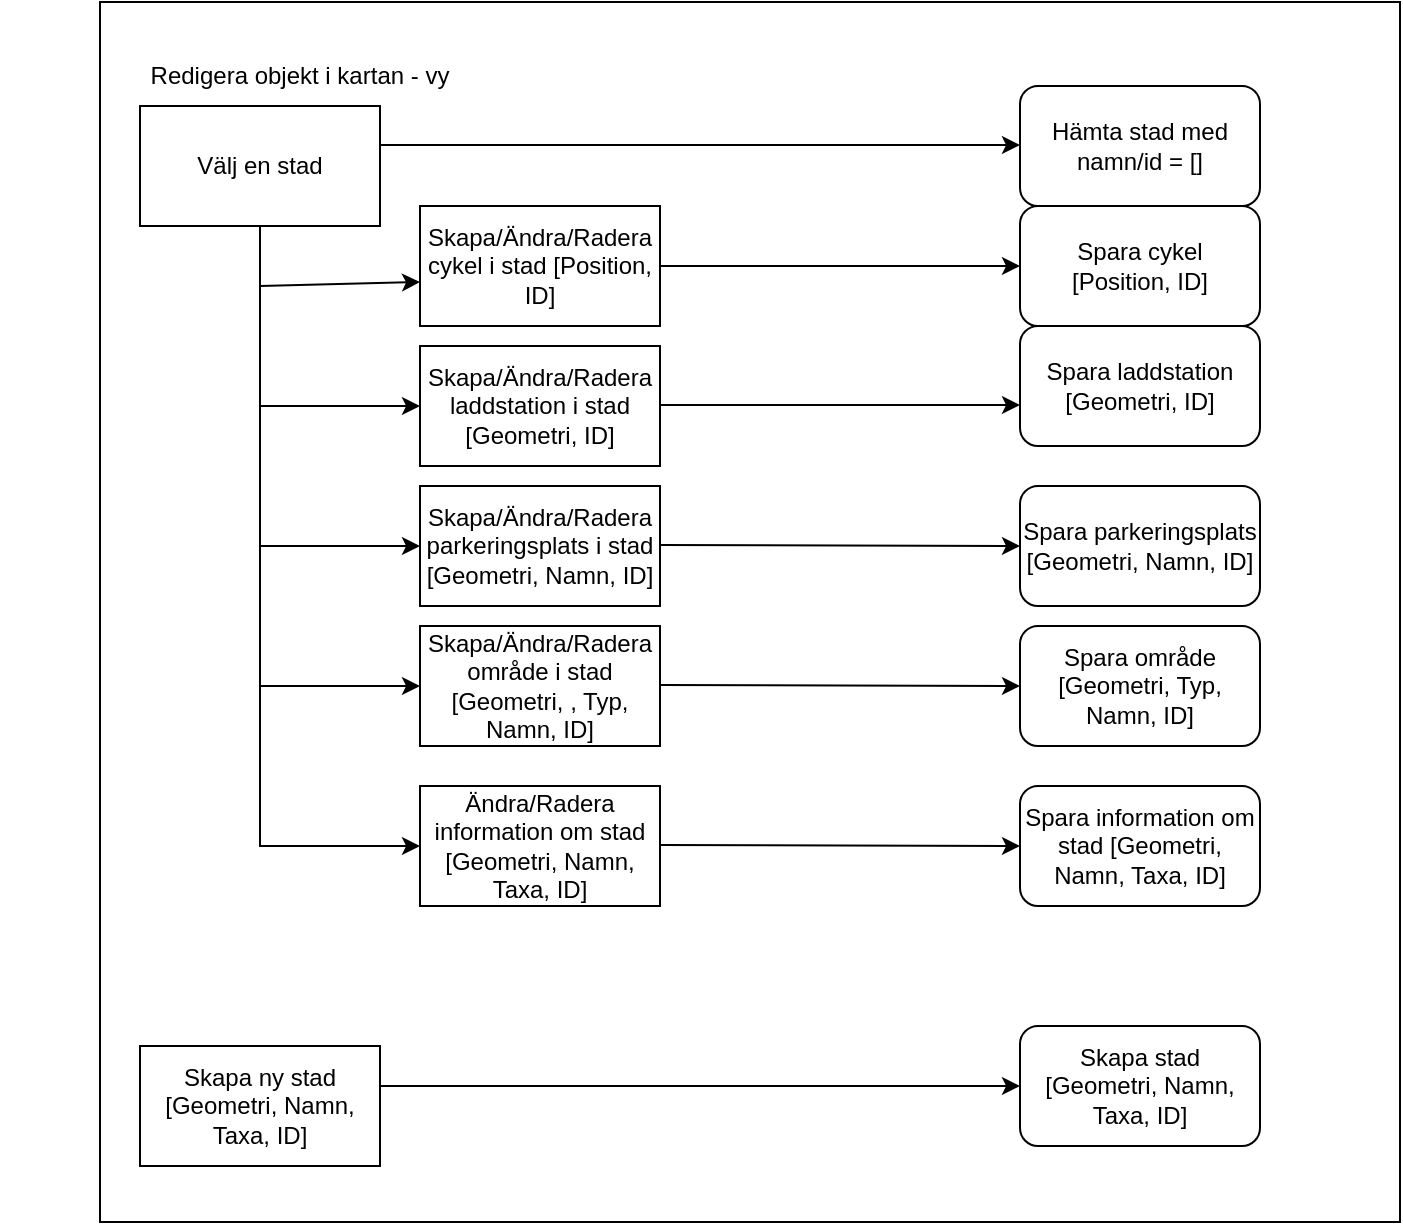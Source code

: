 <mxfile version="20.5.3" type="device"><diagram id="C5RBs43oDa-KdzZeNtuy" name="Page-1"><mxGraphModel dx="2249" dy="-460" grid="1" gridSize="10" guides="1" tooltips="1" connect="1" arrows="1" fold="1" page="1" pageScale="1" pageWidth="827" pageHeight="1169" math="0" shadow="0"><root><mxCell id="WIyWlLk6GJQsqaUBKTNV-0"/><mxCell id="WIyWlLk6GJQsqaUBKTNV-1" parent="WIyWlLk6GJQsqaUBKTNV-0"/><mxCell id="2CMYHc9eaqo3txcD2SGa-55" value="" style="rounded=0;whiteSpace=wrap;html=1;" parent="WIyWlLk6GJQsqaUBKTNV-1" vertex="1"><mxGeometry x="40" y="1258" width="650" height="610" as="geometry"/></mxCell><mxCell id="2CMYHc9eaqo3txcD2SGa-56" value="Redigera objekt i kartan - vy" style="text;html=1;strokeColor=none;fillColor=none;align=center;verticalAlign=middle;whiteSpace=wrap;rounded=0;" parent="WIyWlLk6GJQsqaUBKTNV-1" vertex="1"><mxGeometry x="-10" y="1280" width="300" height="30" as="geometry"/></mxCell><mxCell id="2CMYHc9eaqo3txcD2SGa-66" value="Välj en stad" style="rounded=0;whiteSpace=wrap;html=1;" parent="WIyWlLk6GJQsqaUBKTNV-1" vertex="1"><mxGeometry x="60" y="1310" width="120" height="60" as="geometry"/></mxCell><mxCell id="2CMYHc9eaqo3txcD2SGa-67" value="Skapa/Ändra/Radera cykel i stad [Position, ID]" style="rounded=0;whiteSpace=wrap;html=1;" parent="WIyWlLk6GJQsqaUBKTNV-1" vertex="1"><mxGeometry x="200" y="1360" width="120" height="60" as="geometry"/></mxCell><mxCell id="2CMYHc9eaqo3txcD2SGa-68" value="" style="endArrow=classic;html=1;rounded=0;" parent="WIyWlLk6GJQsqaUBKTNV-1" edge="1"><mxGeometry width="50" height="50" relative="1" as="geometry"><mxPoint x="180" y="1329.5" as="sourcePoint"/><mxPoint x="500" y="1329.5" as="targetPoint"/></mxGeometry></mxCell><mxCell id="2CMYHc9eaqo3txcD2SGa-69" value="Skapa/Ändra/Radera laddstation i stad [Geometri, ID]" style="rounded=0;whiteSpace=wrap;html=1;" parent="WIyWlLk6GJQsqaUBKTNV-1" vertex="1"><mxGeometry x="200" y="1430" width="120" height="60" as="geometry"/></mxCell><mxCell id="2CMYHc9eaqo3txcD2SGa-70" value="" style="endArrow=classic;html=1;rounded=0;exitX=0.5;exitY=1;exitDx=0;exitDy=0;entryX=0;entryY=0.5;entryDx=0;entryDy=0;" parent="WIyWlLk6GJQsqaUBKTNV-1" source="2CMYHc9eaqo3txcD2SGa-66" target="2CMYHc9eaqo3txcD2SGa-69" edge="1"><mxGeometry width="50" height="50" relative="1" as="geometry"><mxPoint x="380" y="1650" as="sourcePoint"/><mxPoint x="430" y="1600" as="targetPoint"/><Array as="points"><mxPoint x="120" y="1460"/></Array></mxGeometry></mxCell><mxCell id="2CMYHc9eaqo3txcD2SGa-71" value="Skapa/Ändra/Radera parkeringsplats i stad [Geometri, Namn, ID]" style="rounded=0;whiteSpace=wrap;html=1;" parent="WIyWlLk6GJQsqaUBKTNV-1" vertex="1"><mxGeometry x="200" y="1500" width="120" height="60" as="geometry"/></mxCell><mxCell id="2CMYHc9eaqo3txcD2SGa-72" value="" style="endArrow=classic;html=1;rounded=0;entryX=0;entryY=0.5;entryDx=0;entryDy=0;" parent="WIyWlLk6GJQsqaUBKTNV-1" target="2CMYHc9eaqo3txcD2SGa-71" edge="1"><mxGeometry width="50" height="50" relative="1" as="geometry"><mxPoint x="120" y="1460" as="sourcePoint"/><mxPoint x="430" y="1590" as="targetPoint"/><Array as="points"><mxPoint x="120" y="1530"/></Array></mxGeometry></mxCell><mxCell id="2CMYHc9eaqo3txcD2SGa-73" value="Skapa ny stad&lt;br&gt;[Geometri, Namn, Taxa, ID]" style="rounded=0;whiteSpace=wrap;html=1;" parent="WIyWlLk6GJQsqaUBKTNV-1" vertex="1"><mxGeometry x="60" y="1780" width="120" height="60" as="geometry"/></mxCell><mxCell id="2CMYHc9eaqo3txcD2SGa-74" value="" style="endArrow=classic;html=1;rounded=0;" parent="WIyWlLk6GJQsqaUBKTNV-1" edge="1"><mxGeometry width="50" height="50" relative="1" as="geometry"><mxPoint x="180" y="1800" as="sourcePoint"/><mxPoint x="500" y="1800" as="targetPoint"/></mxGeometry></mxCell><mxCell id="2CMYHc9eaqo3txcD2SGa-76" value="Hämta stad med namn/id = []" style="rounded=1;whiteSpace=wrap;html=1;" parent="WIyWlLk6GJQsqaUBKTNV-1" vertex="1"><mxGeometry x="500" y="1300" width="120" height="60" as="geometry"/></mxCell><mxCell id="2CMYHc9eaqo3txcD2SGa-77" value="Skapa stad [Geometri, Namn, Taxa, ID]" style="rounded=1;whiteSpace=wrap;html=1;" parent="WIyWlLk6GJQsqaUBKTNV-1" vertex="1"><mxGeometry x="500" y="1770" width="120" height="60" as="geometry"/></mxCell><mxCell id="2CMYHc9eaqo3txcD2SGa-78" value="" style="endArrow=classic;html=1;rounded=0;entryX=0;entryY=0.633;entryDx=0;entryDy=0;entryPerimeter=0;" parent="WIyWlLk6GJQsqaUBKTNV-1" target="2CMYHc9eaqo3txcD2SGa-67" edge="1"><mxGeometry width="50" height="50" relative="1" as="geometry"><mxPoint x="120" y="1400" as="sourcePoint"/><mxPoint x="670" y="1450" as="targetPoint"/></mxGeometry></mxCell><mxCell id="2CMYHc9eaqo3txcD2SGa-85" value="Skapa/Ändra/Radera område i stad [Geometri, , Typ, Namn, ID]" style="rounded=0;whiteSpace=wrap;html=1;" parent="WIyWlLk6GJQsqaUBKTNV-1" vertex="1"><mxGeometry x="200" y="1570" width="120" height="60" as="geometry"/></mxCell><mxCell id="2CMYHc9eaqo3txcD2SGa-86" value="" style="endArrow=classic;html=1;rounded=0;entryX=0;entryY=0.5;entryDx=0;entryDy=0;" parent="WIyWlLk6GJQsqaUBKTNV-1" target="2CMYHc9eaqo3txcD2SGa-85" edge="1"><mxGeometry width="50" height="50" relative="1" as="geometry"><mxPoint x="120" y="1530" as="sourcePoint"/><mxPoint x="670" y="1550" as="targetPoint"/><Array as="points"><mxPoint x="120" y="1600"/></Array></mxGeometry></mxCell><mxCell id="2CMYHc9eaqo3txcD2SGa-87" value="Spara cykel &lt;br&gt;[Position, ID]" style="rounded=1;whiteSpace=wrap;html=1;" parent="WIyWlLk6GJQsqaUBKTNV-1" vertex="1"><mxGeometry x="500" y="1360" width="120" height="60" as="geometry"/></mxCell><mxCell id="2CMYHc9eaqo3txcD2SGa-88" value="Spara laddstation&lt;br&gt;[Geometri, ID]" style="rounded=1;whiteSpace=wrap;html=1;" parent="WIyWlLk6GJQsqaUBKTNV-1" vertex="1"><mxGeometry x="500" y="1420" width="120" height="60" as="geometry"/></mxCell><mxCell id="2CMYHc9eaqo3txcD2SGa-89" value="Spara parkeringsplats&lt;br&gt;[Geometri, Namn, ID]" style="rounded=1;whiteSpace=wrap;html=1;" parent="WIyWlLk6GJQsqaUBKTNV-1" vertex="1"><mxGeometry x="500" y="1500" width="120" height="60" as="geometry"/></mxCell><mxCell id="2CMYHc9eaqo3txcD2SGa-90" value="Spara område [Geometri, Typ, Namn, ID]" style="rounded=1;whiteSpace=wrap;html=1;" parent="WIyWlLk6GJQsqaUBKTNV-1" vertex="1"><mxGeometry x="500" y="1570" width="120" height="60" as="geometry"/></mxCell><mxCell id="2CMYHc9eaqo3txcD2SGa-91" value="" style="endArrow=classic;html=1;rounded=0;exitX=1;exitY=0.5;exitDx=0;exitDy=0;entryX=0;entryY=0.5;entryDx=0;entryDy=0;" parent="WIyWlLk6GJQsqaUBKTNV-1" source="2CMYHc9eaqo3txcD2SGa-67" target="2CMYHc9eaqo3txcD2SGa-87" edge="1"><mxGeometry width="50" height="50" relative="1" as="geometry"><mxPoint x="620" y="1600" as="sourcePoint"/><mxPoint x="670" y="1550" as="targetPoint"/></mxGeometry></mxCell><mxCell id="2CMYHc9eaqo3txcD2SGa-92" value="" style="endArrow=classic;html=1;rounded=0;exitX=1;exitY=0.5;exitDx=0;exitDy=0;entryX=0;entryY=0.5;entryDx=0;entryDy=0;" parent="WIyWlLk6GJQsqaUBKTNV-1" edge="1"><mxGeometry width="50" height="50" relative="1" as="geometry"><mxPoint x="320" y="1459.5" as="sourcePoint"/><mxPoint x="500" y="1459.5" as="targetPoint"/></mxGeometry></mxCell><mxCell id="2CMYHc9eaqo3txcD2SGa-93" value="" style="endArrow=classic;html=1;rounded=0;exitX=1;exitY=0.5;exitDx=0;exitDy=0;entryX=0;entryY=0.5;entryDx=0;entryDy=0;" parent="WIyWlLk6GJQsqaUBKTNV-1" target="2CMYHc9eaqo3txcD2SGa-89" edge="1"><mxGeometry width="50" height="50" relative="1" as="geometry"><mxPoint x="320" y="1529.5" as="sourcePoint"/><mxPoint x="490" y="1530" as="targetPoint"/></mxGeometry></mxCell><mxCell id="2CMYHc9eaqo3txcD2SGa-94" value="" style="endArrow=classic;html=1;rounded=0;exitX=1;exitY=0.5;exitDx=0;exitDy=0;entryX=0;entryY=0.5;entryDx=0;entryDy=0;" parent="WIyWlLk6GJQsqaUBKTNV-1" target="2CMYHc9eaqo3txcD2SGa-90" edge="1"><mxGeometry width="50" height="50" relative="1" as="geometry"><mxPoint x="320" y="1599.5" as="sourcePoint"/><mxPoint x="490" y="1600" as="targetPoint"/></mxGeometry></mxCell><mxCell id="oFTYvSZR9BcFqopLPUYi-0" value="Ändra/Radera information om stad [Geometri, Namn, Taxa, ID]" style="rounded=0;whiteSpace=wrap;html=1;" vertex="1" parent="WIyWlLk6GJQsqaUBKTNV-1"><mxGeometry x="200" y="1650" width="120" height="60" as="geometry"/></mxCell><mxCell id="oFTYvSZR9BcFqopLPUYi-1" value="" style="endArrow=classic;html=1;rounded=0;entryX=0;entryY=0.5;entryDx=0;entryDy=0;" edge="1" parent="WIyWlLk6GJQsqaUBKTNV-1" target="oFTYvSZR9BcFqopLPUYi-0"><mxGeometry width="50" height="50" relative="1" as="geometry"><mxPoint x="120" y="1600" as="sourcePoint"/><mxPoint x="670" y="1630" as="targetPoint"/><Array as="points"><mxPoint x="120" y="1680"/></Array></mxGeometry></mxCell><mxCell id="oFTYvSZR9BcFqopLPUYi-2" value="Spara information om stad [Geometri, Namn, Taxa, ID]" style="rounded=1;whiteSpace=wrap;html=1;" vertex="1" parent="WIyWlLk6GJQsqaUBKTNV-1"><mxGeometry x="500" y="1650" width="120" height="60" as="geometry"/></mxCell><mxCell id="oFTYvSZR9BcFqopLPUYi-3" value="" style="endArrow=classic;html=1;rounded=0;exitX=1;exitY=0.5;exitDx=0;exitDy=0;entryX=0;entryY=0.5;entryDx=0;entryDy=0;" edge="1" parent="WIyWlLk6GJQsqaUBKTNV-1" target="oFTYvSZR9BcFqopLPUYi-2"><mxGeometry width="50" height="50" relative="1" as="geometry"><mxPoint x="320" y="1679.5" as="sourcePoint"/><mxPoint x="490" y="1680" as="targetPoint"/></mxGeometry></mxCell></root></mxGraphModel></diagram></mxfile>